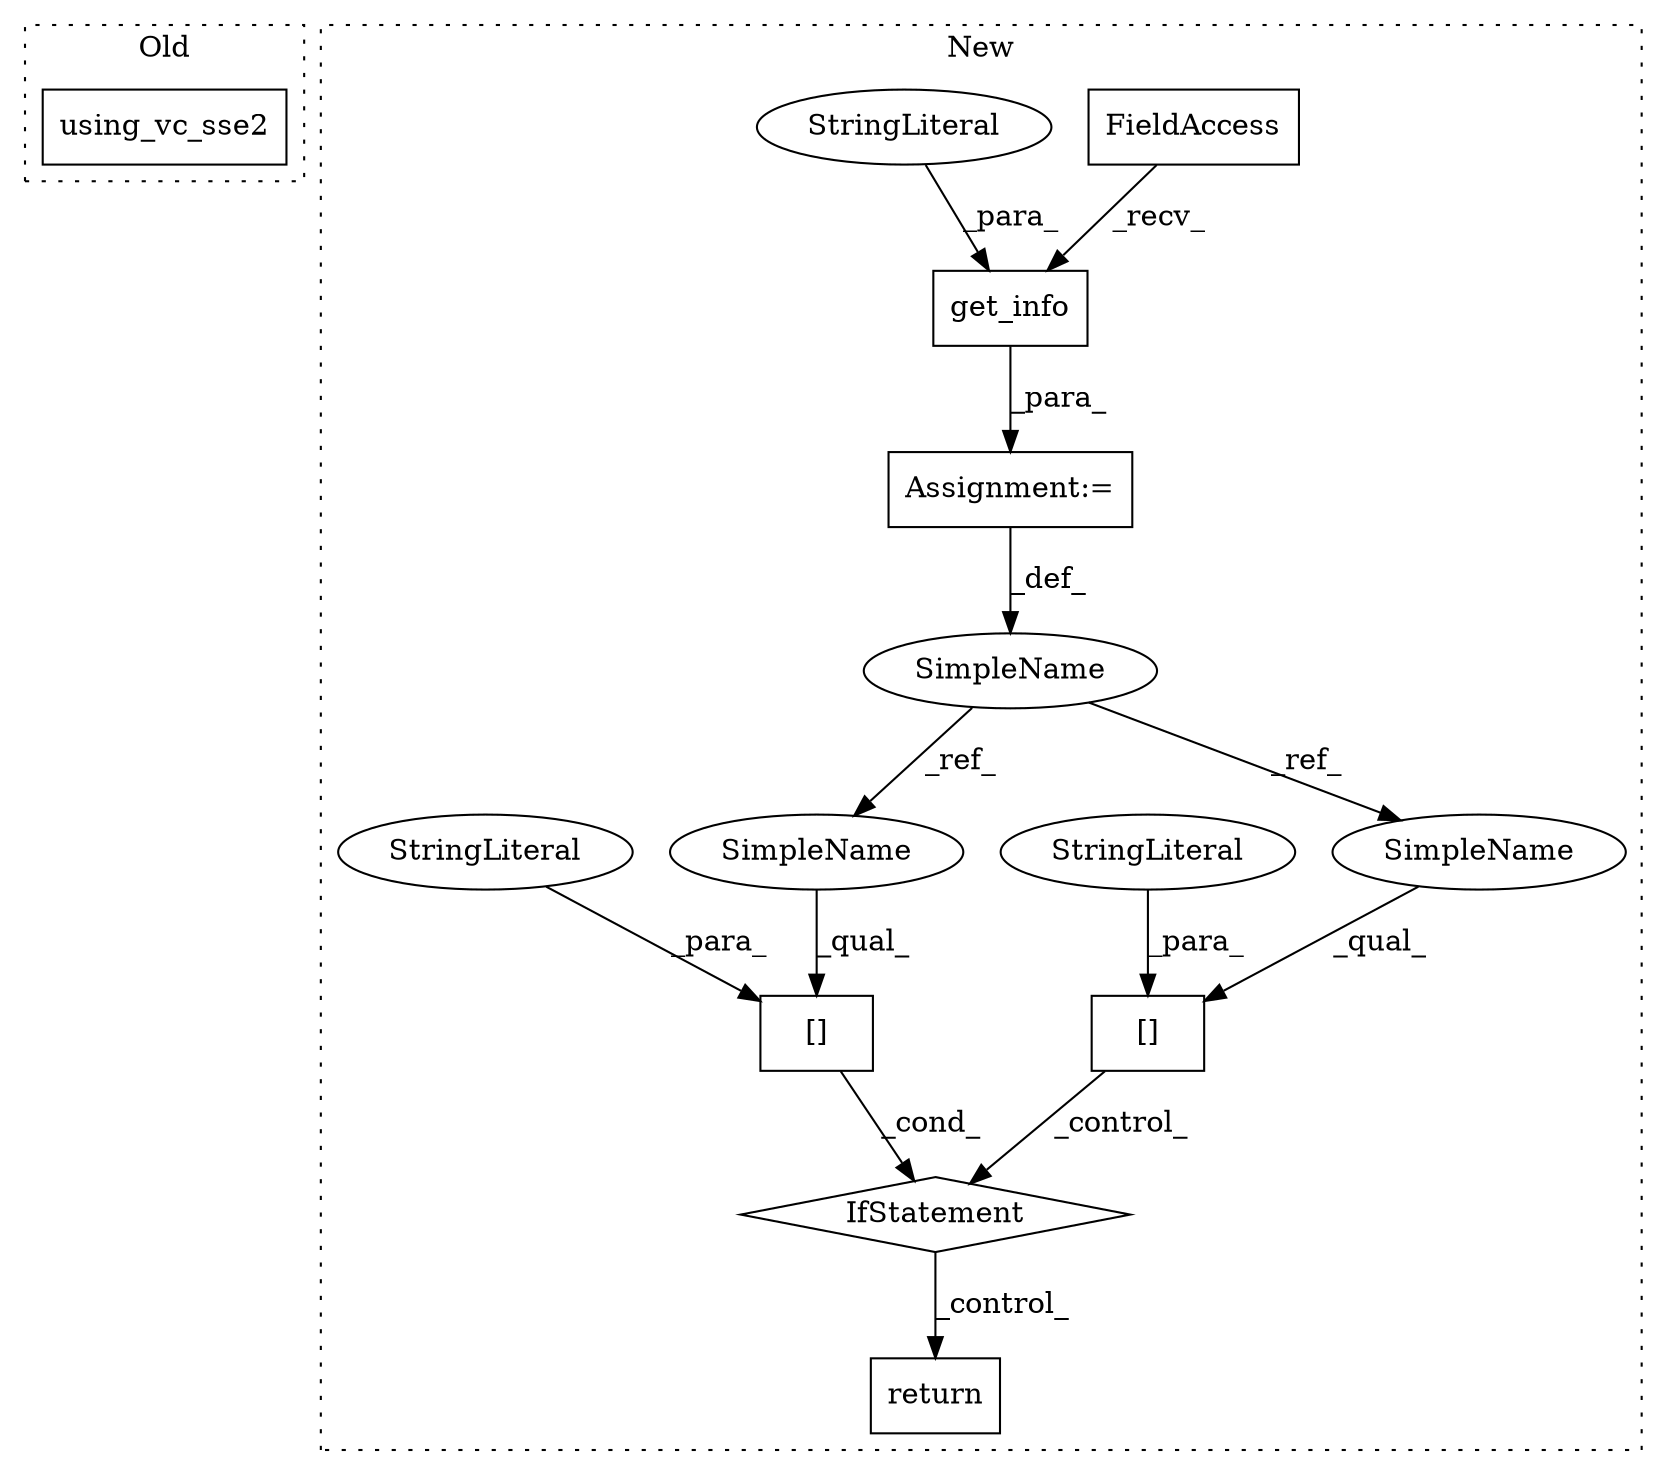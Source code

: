 digraph G {
subgraph cluster0 {
1 [label="using_vc_sse2" a="32" s="33796" l="15" shape="box"];
label = "Old";
style="dotted";
}
subgraph cluster1 {
2 [label="IfStatement" a="25" s="35475,35508" l="4,2" shape="diamond"];
3 [label="[]" a="2" s="35479,35507" l="12,1" shape="box"];
4 [label="SimpleName" a="42" s="35212" l="11" shape="ellipse"];
5 [label="[]" a="2" s="35273,35300" l="12,1" shape="box"];
6 [label="get_info" a="32" s="35240,35262" l="9,1" shape="box"];
7 [label="FieldAccess" a="22" s="35224" l="4" shape="box"];
8 [label="Assignment:=" a="7" s="35223" l="1" shape="box"];
9 [label="StringLiteral" a="45" s="35249" l="13" shape="ellipse"];
10 [label="StringLiteral" a="45" s="35285" l="15" shape="ellipse"];
11 [label="StringLiteral" a="45" s="35491" l="16" shape="ellipse"];
12 [label="return" a="41" s="35684" l="7" shape="box"];
13 [label="SimpleName" a="42" s="35273" l="11" shape="ellipse"];
14 [label="SimpleName" a="42" s="35479" l="11" shape="ellipse"];
label = "New";
style="dotted";
}
2 -> 12 [label="_control_"];
3 -> 2 [label="_cond_"];
4 -> 13 [label="_ref_"];
4 -> 14 [label="_ref_"];
5 -> 2 [label="_control_"];
6 -> 8 [label="_para_"];
7 -> 6 [label="_recv_"];
8 -> 4 [label="_def_"];
9 -> 6 [label="_para_"];
10 -> 5 [label="_para_"];
11 -> 3 [label="_para_"];
13 -> 5 [label="_qual_"];
14 -> 3 [label="_qual_"];
}